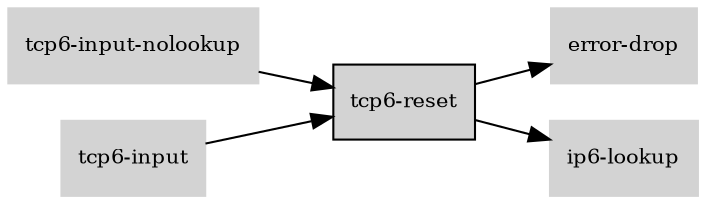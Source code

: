 digraph "tcp6_reset_subgraph" {
  rankdir=LR;
  node [shape=box, style=filled, fontsize=10, color=lightgray, fontcolor=black, fillcolor=lightgray];
  "tcp6-reset" [color=black, fontcolor=black, fillcolor=lightgray];
  edge [fontsize=8];
  "tcp6-input-nolookup" -> "tcp6-reset";
  "tcp6-input" -> "tcp6-reset";
  "tcp6-reset" -> "error-drop";
  "tcp6-reset" -> "ip6-lookup";
}
